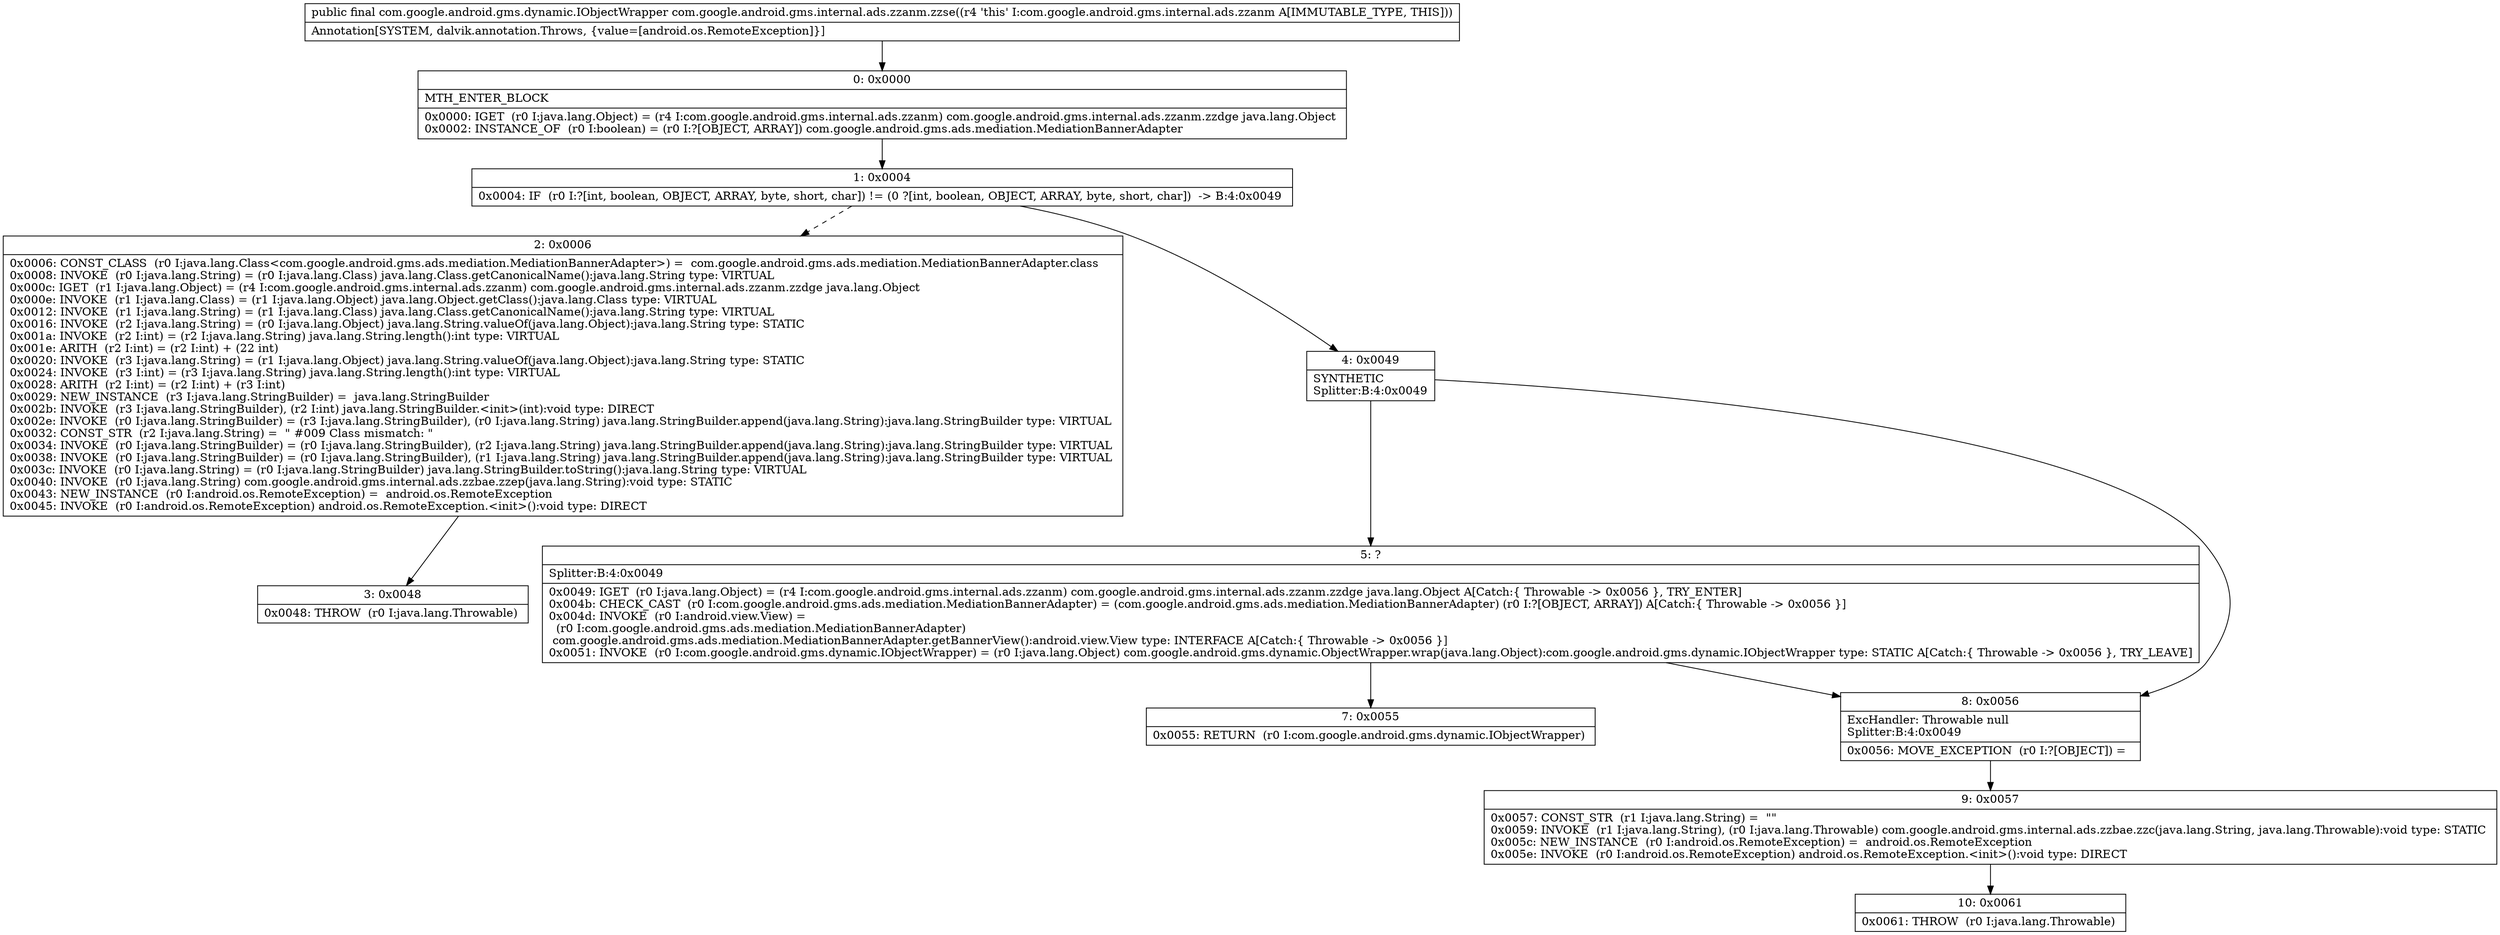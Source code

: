 digraph "CFG forcom.google.android.gms.internal.ads.zzanm.zzse()Lcom\/google\/android\/gms\/dynamic\/IObjectWrapper;" {
Node_0 [shape=record,label="{0\:\ 0x0000|MTH_ENTER_BLOCK\l|0x0000: IGET  (r0 I:java.lang.Object) = (r4 I:com.google.android.gms.internal.ads.zzanm) com.google.android.gms.internal.ads.zzanm.zzdge java.lang.Object \l0x0002: INSTANCE_OF  (r0 I:boolean) = (r0 I:?[OBJECT, ARRAY]) com.google.android.gms.ads.mediation.MediationBannerAdapter \l}"];
Node_1 [shape=record,label="{1\:\ 0x0004|0x0004: IF  (r0 I:?[int, boolean, OBJECT, ARRAY, byte, short, char]) != (0 ?[int, boolean, OBJECT, ARRAY, byte, short, char])  \-\> B:4:0x0049 \l}"];
Node_2 [shape=record,label="{2\:\ 0x0006|0x0006: CONST_CLASS  (r0 I:java.lang.Class\<com.google.android.gms.ads.mediation.MediationBannerAdapter\>) =  com.google.android.gms.ads.mediation.MediationBannerAdapter.class \l0x0008: INVOKE  (r0 I:java.lang.String) = (r0 I:java.lang.Class) java.lang.Class.getCanonicalName():java.lang.String type: VIRTUAL \l0x000c: IGET  (r1 I:java.lang.Object) = (r4 I:com.google.android.gms.internal.ads.zzanm) com.google.android.gms.internal.ads.zzanm.zzdge java.lang.Object \l0x000e: INVOKE  (r1 I:java.lang.Class) = (r1 I:java.lang.Object) java.lang.Object.getClass():java.lang.Class type: VIRTUAL \l0x0012: INVOKE  (r1 I:java.lang.String) = (r1 I:java.lang.Class) java.lang.Class.getCanonicalName():java.lang.String type: VIRTUAL \l0x0016: INVOKE  (r2 I:java.lang.String) = (r0 I:java.lang.Object) java.lang.String.valueOf(java.lang.Object):java.lang.String type: STATIC \l0x001a: INVOKE  (r2 I:int) = (r2 I:java.lang.String) java.lang.String.length():int type: VIRTUAL \l0x001e: ARITH  (r2 I:int) = (r2 I:int) + (22 int) \l0x0020: INVOKE  (r3 I:java.lang.String) = (r1 I:java.lang.Object) java.lang.String.valueOf(java.lang.Object):java.lang.String type: STATIC \l0x0024: INVOKE  (r3 I:int) = (r3 I:java.lang.String) java.lang.String.length():int type: VIRTUAL \l0x0028: ARITH  (r2 I:int) = (r2 I:int) + (r3 I:int) \l0x0029: NEW_INSTANCE  (r3 I:java.lang.StringBuilder) =  java.lang.StringBuilder \l0x002b: INVOKE  (r3 I:java.lang.StringBuilder), (r2 I:int) java.lang.StringBuilder.\<init\>(int):void type: DIRECT \l0x002e: INVOKE  (r0 I:java.lang.StringBuilder) = (r3 I:java.lang.StringBuilder), (r0 I:java.lang.String) java.lang.StringBuilder.append(java.lang.String):java.lang.StringBuilder type: VIRTUAL \l0x0032: CONST_STR  (r2 I:java.lang.String) =  \" #009 Class mismatch: \" \l0x0034: INVOKE  (r0 I:java.lang.StringBuilder) = (r0 I:java.lang.StringBuilder), (r2 I:java.lang.String) java.lang.StringBuilder.append(java.lang.String):java.lang.StringBuilder type: VIRTUAL \l0x0038: INVOKE  (r0 I:java.lang.StringBuilder) = (r0 I:java.lang.StringBuilder), (r1 I:java.lang.String) java.lang.StringBuilder.append(java.lang.String):java.lang.StringBuilder type: VIRTUAL \l0x003c: INVOKE  (r0 I:java.lang.String) = (r0 I:java.lang.StringBuilder) java.lang.StringBuilder.toString():java.lang.String type: VIRTUAL \l0x0040: INVOKE  (r0 I:java.lang.String) com.google.android.gms.internal.ads.zzbae.zzep(java.lang.String):void type: STATIC \l0x0043: NEW_INSTANCE  (r0 I:android.os.RemoteException) =  android.os.RemoteException \l0x0045: INVOKE  (r0 I:android.os.RemoteException) android.os.RemoteException.\<init\>():void type: DIRECT \l}"];
Node_3 [shape=record,label="{3\:\ 0x0048|0x0048: THROW  (r0 I:java.lang.Throwable) \l}"];
Node_4 [shape=record,label="{4\:\ 0x0049|SYNTHETIC\lSplitter:B:4:0x0049\l}"];
Node_5 [shape=record,label="{5\:\ ?|Splitter:B:4:0x0049\l|0x0049: IGET  (r0 I:java.lang.Object) = (r4 I:com.google.android.gms.internal.ads.zzanm) com.google.android.gms.internal.ads.zzanm.zzdge java.lang.Object A[Catch:\{ Throwable \-\> 0x0056 \}, TRY_ENTER]\l0x004b: CHECK_CAST  (r0 I:com.google.android.gms.ads.mediation.MediationBannerAdapter) = (com.google.android.gms.ads.mediation.MediationBannerAdapter) (r0 I:?[OBJECT, ARRAY]) A[Catch:\{ Throwable \-\> 0x0056 \}]\l0x004d: INVOKE  (r0 I:android.view.View) = \l  (r0 I:com.google.android.gms.ads.mediation.MediationBannerAdapter)\l com.google.android.gms.ads.mediation.MediationBannerAdapter.getBannerView():android.view.View type: INTERFACE A[Catch:\{ Throwable \-\> 0x0056 \}]\l0x0051: INVOKE  (r0 I:com.google.android.gms.dynamic.IObjectWrapper) = (r0 I:java.lang.Object) com.google.android.gms.dynamic.ObjectWrapper.wrap(java.lang.Object):com.google.android.gms.dynamic.IObjectWrapper type: STATIC A[Catch:\{ Throwable \-\> 0x0056 \}, TRY_LEAVE]\l}"];
Node_7 [shape=record,label="{7\:\ 0x0055|0x0055: RETURN  (r0 I:com.google.android.gms.dynamic.IObjectWrapper) \l}"];
Node_8 [shape=record,label="{8\:\ 0x0056|ExcHandler: Throwable null\lSplitter:B:4:0x0049\l|0x0056: MOVE_EXCEPTION  (r0 I:?[OBJECT]) =  \l}"];
Node_9 [shape=record,label="{9\:\ 0x0057|0x0057: CONST_STR  (r1 I:java.lang.String) =  \"\" \l0x0059: INVOKE  (r1 I:java.lang.String), (r0 I:java.lang.Throwable) com.google.android.gms.internal.ads.zzbae.zzc(java.lang.String, java.lang.Throwable):void type: STATIC \l0x005c: NEW_INSTANCE  (r0 I:android.os.RemoteException) =  android.os.RemoteException \l0x005e: INVOKE  (r0 I:android.os.RemoteException) android.os.RemoteException.\<init\>():void type: DIRECT \l}"];
Node_10 [shape=record,label="{10\:\ 0x0061|0x0061: THROW  (r0 I:java.lang.Throwable) \l}"];
MethodNode[shape=record,label="{public final com.google.android.gms.dynamic.IObjectWrapper com.google.android.gms.internal.ads.zzanm.zzse((r4 'this' I:com.google.android.gms.internal.ads.zzanm A[IMMUTABLE_TYPE, THIS]))  | Annotation[SYSTEM, dalvik.annotation.Throws, \{value=[android.os.RemoteException]\}]\l}"];
MethodNode -> Node_0;
Node_0 -> Node_1;
Node_1 -> Node_2[style=dashed];
Node_1 -> Node_4;
Node_2 -> Node_3;
Node_4 -> Node_5;
Node_4 -> Node_8;
Node_5 -> Node_8;
Node_5 -> Node_7;
Node_8 -> Node_9;
Node_9 -> Node_10;
}

